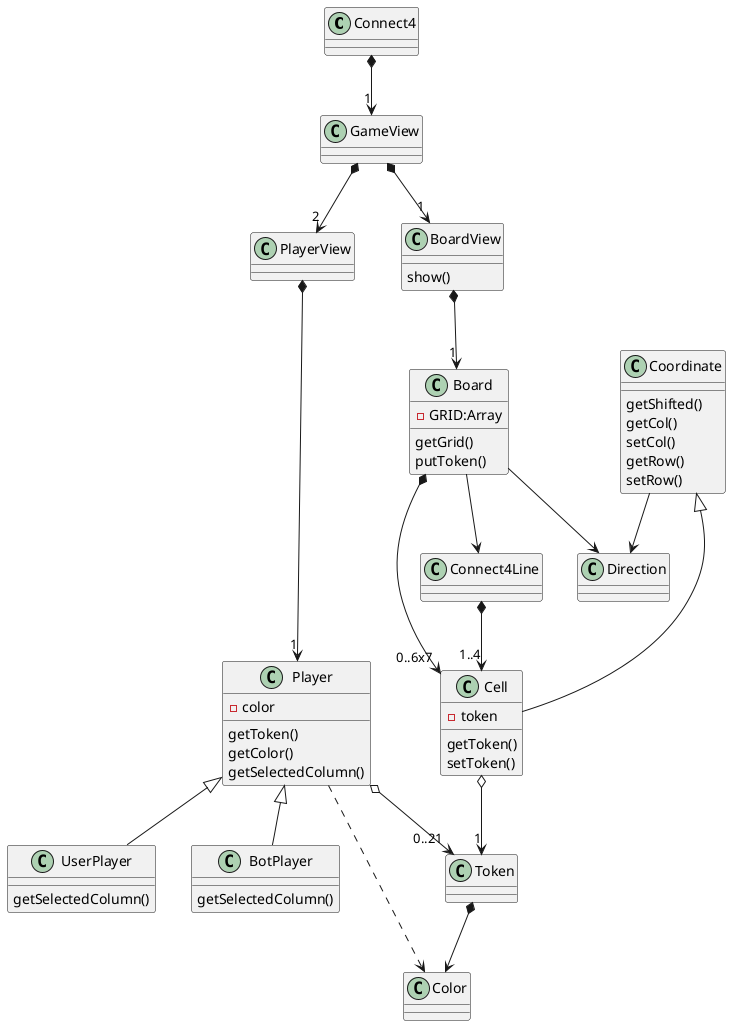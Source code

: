 @startuml Connect4
class Connect4

class Direction

class Board{
    -GRID:Array
    getGrid()
    putToken()
}
class GameView {
}
class PlayerView {
}
class BoardView {
    show()
}
class Player {
    -color
    getToken()
    getColor()
    getSelectedColumn()
}
class UserPlayer {
    getSelectedColumn()
}
class BotPlayer {
    getSelectedColumn()
}
class Cell {
    -token
    getToken()
    setToken()
}
class Coordinate {
    getShifted()
    getCol()
    setCol()
    getRow()
    setRow()
}
class Token
class Color{
}
class Connect4Line

Connect4 *--> "1" GameView
GameView *--> "2" PlayerView
GameView *--> "1" BoardView
PlayerView *--> "1" Player
BoardView *--> "1" Board
Connect4Line *--> "1..4" Cell
Board --> Connect4Line
Board --> Direction
Token *--> Color
Player o--> "0..21" Token
Player ..> Color
Player <|-- UserPlayer
Player <|-- BotPlayer
Coordinate <|-- Cell
Coordinate --> Direction
Board *---> "0..6x7" Cell
Cell o--> "1" Token
@enduml